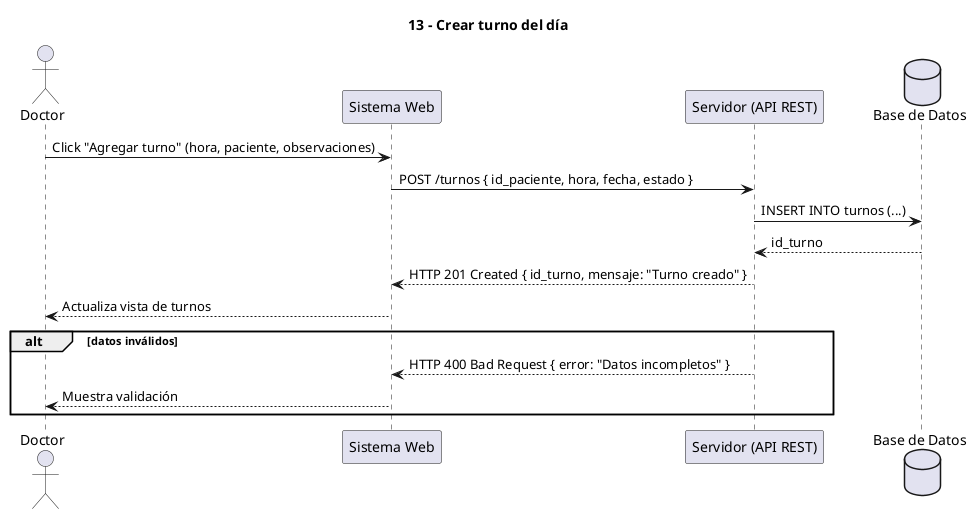 @startuml
' Diagrama 13 - Crear turno del día
title 13 - Crear turno del día
actor Doctor
participant "Sistema Web" as Web
participant "Servidor (API REST)" as Server
database "Base de Datos" as DB

Doctor -> Web : Click "Agregar turno" (hora, paciente, observaciones)
Web -> Server : POST /turnos { id_paciente, hora, fecha, estado }
Server -> DB : INSERT INTO turnos (...)
DB --> Server : id_turno
Server --> Web : HTTP 201 Created { id_turno, mensaje: "Turno creado" }
Web --> Doctor : Actualiza vista de turnos

alt datos inválidos
  Server --> Web : HTTP 400 Bad Request { error: "Datos incompletos" }
  Web --> Doctor : Muestra validación
end
@enduml